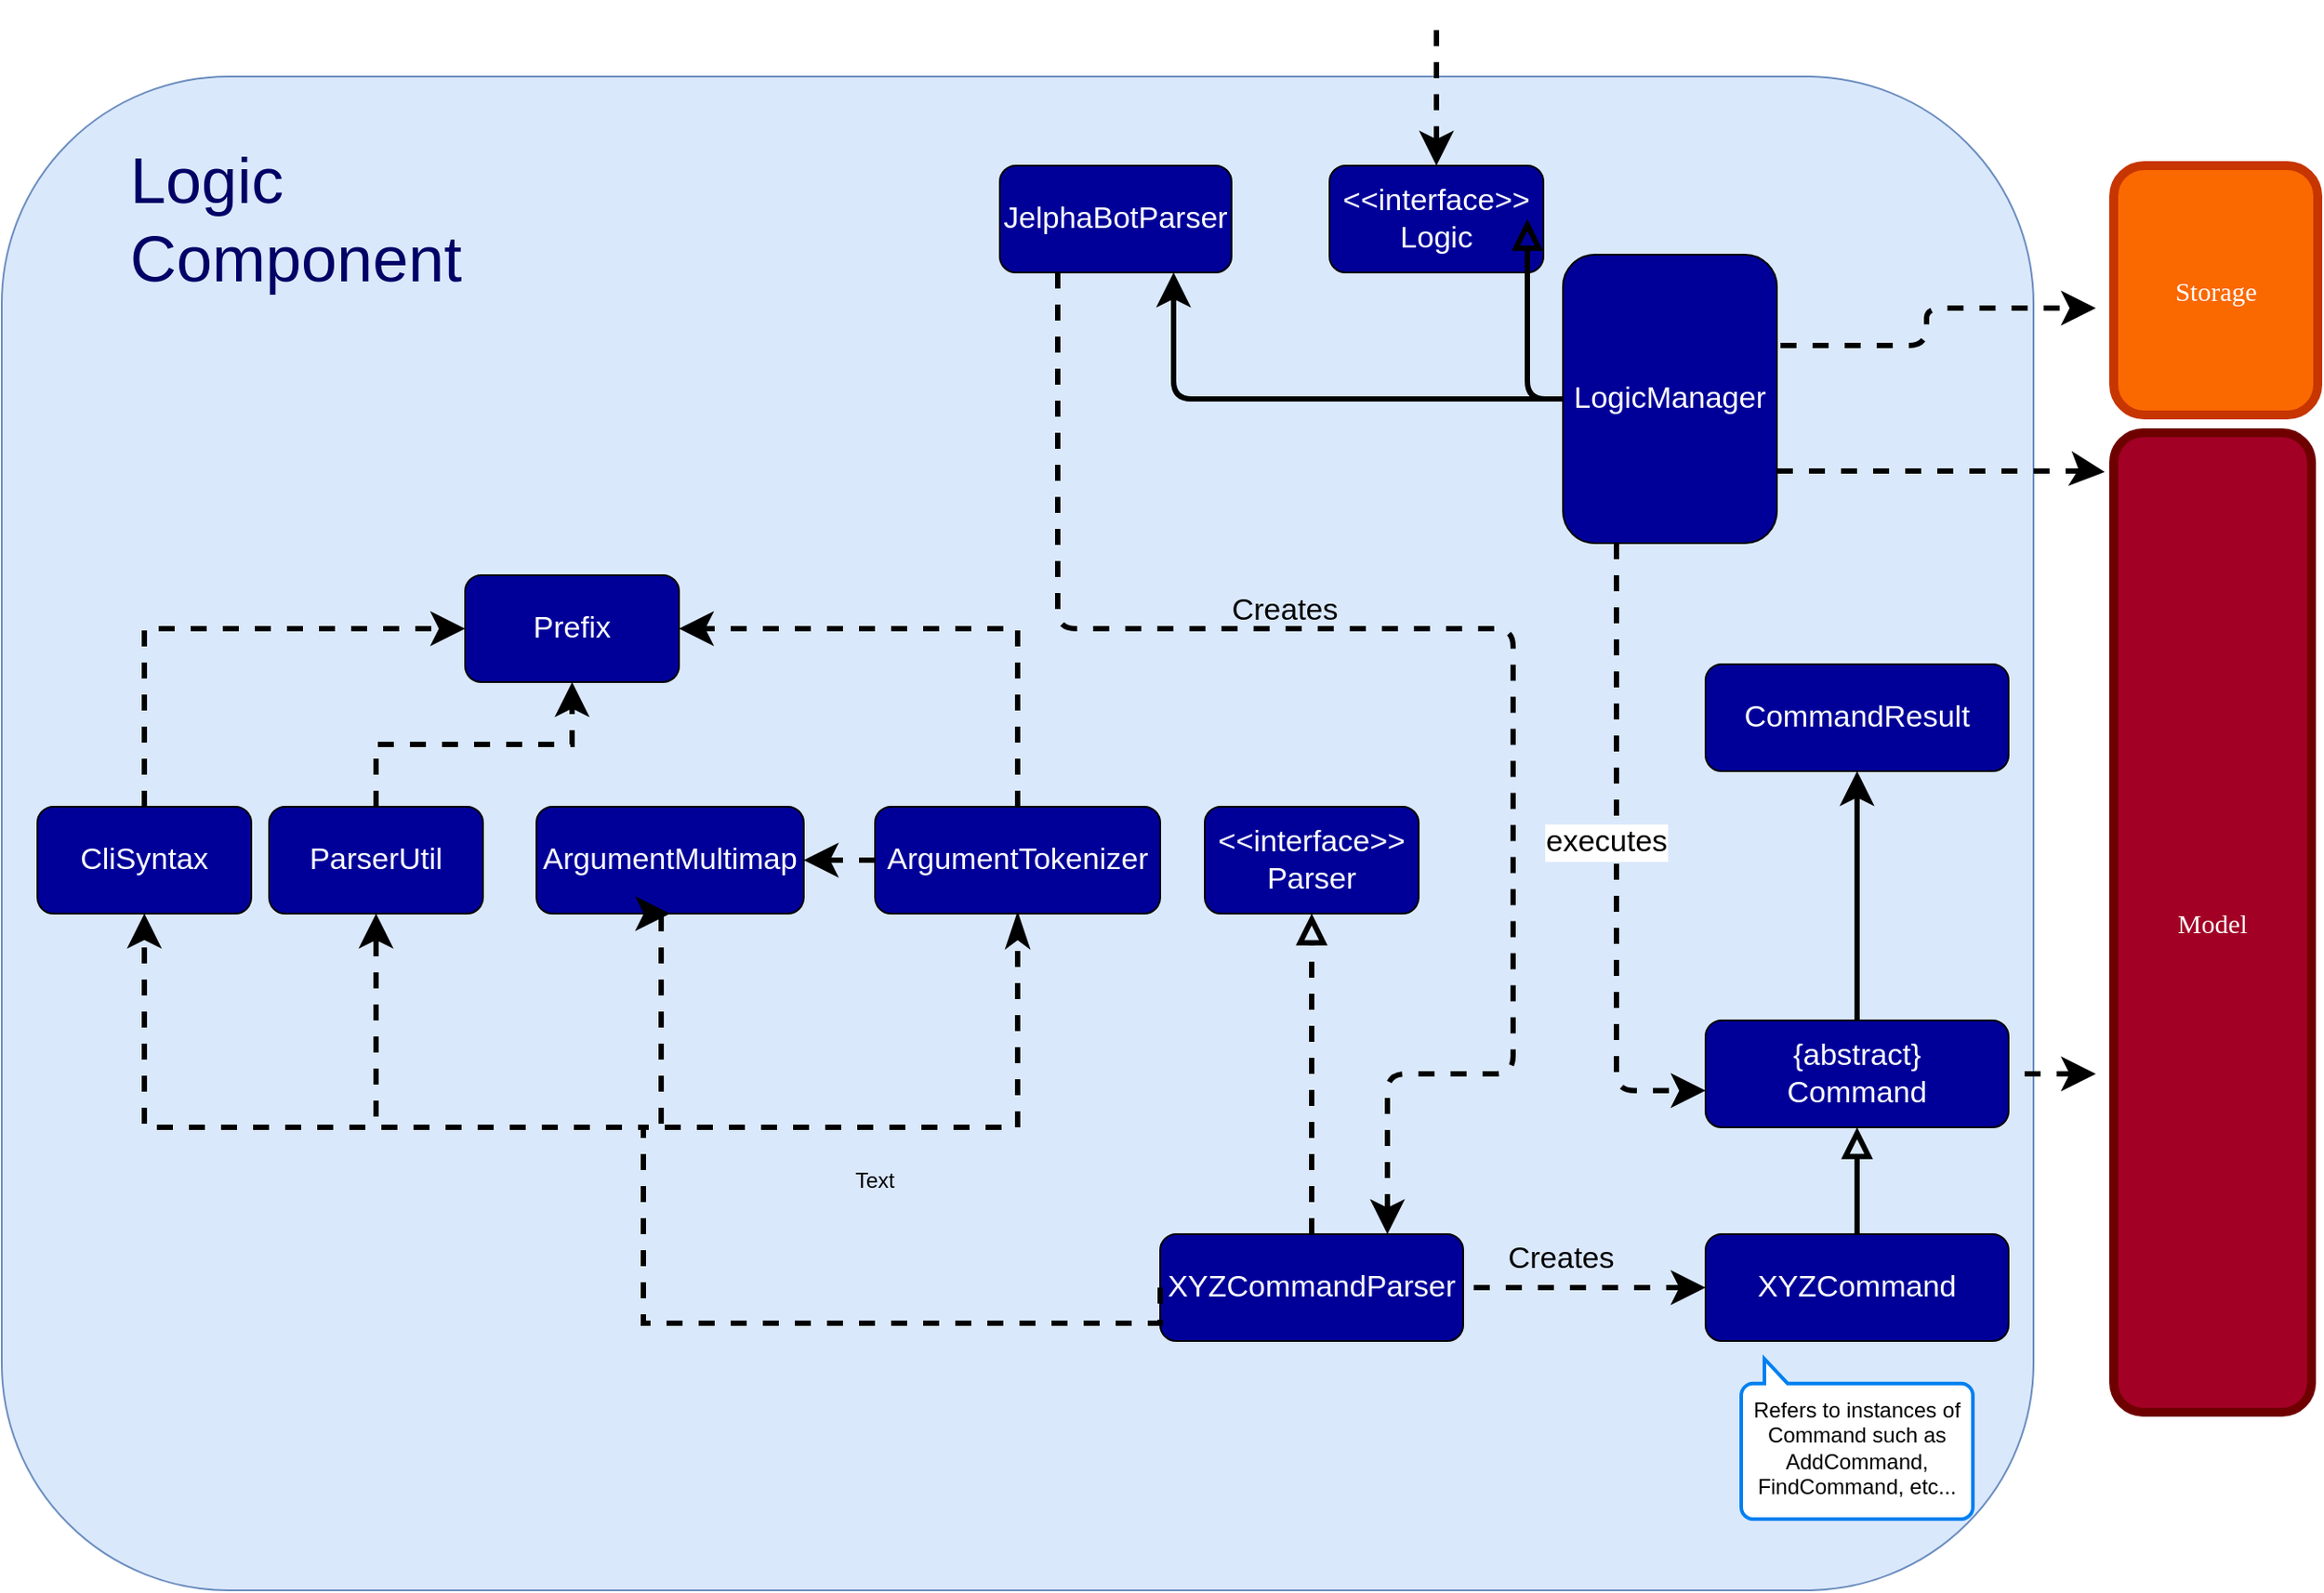 <mxfile version="12.9.6"><diagram id="WQ-3Zr3YK4imYxMIIgBZ" name="Page-1"><mxGraphModel dx="4063" dy="4397" grid="1" gridSize="10" guides="1" tooltips="1" connect="1" arrows="1" fold="1" page="1" pageScale="1" pageWidth="850" pageHeight="1100" math="0" shadow="0"><root><mxCell id="0"/><mxCell id="1" parent="0"/><mxCell id="xUd67uY9aWKsCwXfxKKN-46" value="" style="rounded=1;whiteSpace=wrap;html=1;fillColor=#dae8fc;strokeColor=#6c8ebf;" vertex="1" parent="1"><mxGeometry x="370" y="-1980" width="1140" height="850" as="geometry"/></mxCell><mxCell id="xUd67uY9aWKsCwXfxKKN-1" value="" style="edgeStyle=orthogonalEdgeStyle;rounded=1;jumpStyle=none;jumpSize=10;orthogonalLoop=1;jettySize=auto;html=1;dashed=1;startSize=10;endArrow=none;endFill=0;endSize=10;strokeWidth=3;startArrow=classic;startFill=1;" edge="1" parent="1" source="xUd67uY9aWKsCwXfxKKN-2"><mxGeometry relative="1" as="geometry"><mxPoint x="1175" y="-2010" as="targetPoint"/></mxGeometry></mxCell><mxCell id="xUd67uY9aWKsCwXfxKKN-2" value="&lt;div style=&quot;font-size: 17px&quot;&gt;&lt;font style=&quot;font-size: 17px&quot; face=&quot;Helvetica&quot;&gt;&lt;span style=&quot;background-color: rgb(0 , 0 , 153)&quot;&gt;&lt;font style=&quot;font-size: 17px&quot; color=&quot;#FFFFFF&quot;&gt;&amp;lt;&amp;lt;interface&amp;gt;&amp;gt;&lt;/font&gt;&lt;/span&gt;&lt;/font&gt;&lt;/div&gt;&lt;div style=&quot;font-size: 17px&quot;&gt;&lt;font style=&quot;font-size: 17px&quot; face=&quot;Helvetica&quot;&gt;&lt;span style=&quot;background-color: rgb(0 , 0 , 153)&quot;&gt;&lt;font style=&quot;font-size: 17px&quot; color=&quot;#FFFFFF&quot;&gt;Logic&lt;/font&gt;&lt;/span&gt;&lt;/font&gt;&lt;/div&gt;" style="rounded=1;whiteSpace=wrap;html=1;fillColor=#000099;" vertex="1" parent="1"><mxGeometry x="1115" y="-1930" width="120" height="60" as="geometry"/></mxCell><mxCell id="xUd67uY9aWKsCwXfxKKN-3" value="&lt;div style=&quot;font-size: 17px&quot;&gt;&lt;font style=&quot;font-size: 17px&quot; face=&quot;Helvetica&quot;&gt;&lt;span style=&quot;background-color: rgb(0 , 0 , 153)&quot;&gt;&lt;font color=&quot;#FFFFFF&quot;&gt;CommandResult&lt;/font&gt;&lt;br&gt;&lt;/span&gt;&lt;/font&gt;&lt;/div&gt;" style="rounded=1;whiteSpace=wrap;html=1;fillColor=#000099;" vertex="1" parent="1"><mxGeometry x="1326" y="-1650" width="170" height="60" as="geometry"/></mxCell><mxCell id="xUd67uY9aWKsCwXfxKKN-4" value="&lt;div style=&quot;font-size: 17px&quot;&gt;&lt;font style=&quot;font-size: 17px&quot; face=&quot;Helvetica&quot;&gt;&lt;span style=&quot;background-color: rgb(0 , 0 , 153)&quot;&gt;&lt;font style=&quot;font-size: 17px&quot; color=&quot;#FFFFFF&quot;&gt;ArgumentMultimap&lt;/font&gt;&lt;/span&gt;&lt;/font&gt;&lt;/div&gt;" style="rounded=1;whiteSpace=wrap;html=1;fillColor=#000099;" vertex="1" parent="1"><mxGeometry x="670" y="-1570" width="150" height="60" as="geometry"/></mxCell><mxCell id="xUd67uY9aWKsCwXfxKKN-5" value="" style="edgeStyle=orthogonalEdgeStyle;rounded=0;jumpStyle=none;orthogonalLoop=1;jettySize=auto;html=1;dashed=1;entryX=0.5;entryY=1;entryDx=0;entryDy=0;endArrow=block;endFill=0;endSize=10;startSize=10;jumpSize=10;strokeWidth=3;" edge="1" parent="1" source="xUd67uY9aWKsCwXfxKKN-6" target="xUd67uY9aWKsCwXfxKKN-29"><mxGeometry relative="1" as="geometry"><mxPoint x="1040" y="-1310" as="targetPoint"/></mxGeometry></mxCell><mxCell id="xUd67uY9aWKsCwXfxKKN-6" value="&lt;div style=&quot;font-size: 17px&quot;&gt;&lt;font style=&quot;font-size: 17px&quot; face=&quot;Helvetica&quot;&gt;&lt;span style=&quot;background-color: rgb(0 , 0 , 153)&quot;&gt;&lt;font style=&quot;font-size: 17px&quot; color=&quot;#FFFFFF&quot;&gt;XYZCommandParser&lt;/font&gt;&lt;/span&gt;&lt;/font&gt;&lt;/div&gt;" style="rounded=1;whiteSpace=wrap;html=1;fillColor=#000099;shadow=0;" vertex="1" parent="1"><mxGeometry x="1020" y="-1330" width="170" height="60" as="geometry"/></mxCell><mxCell id="xUd67uY9aWKsCwXfxKKN-7" value="" style="edgeStyle=orthogonalEdgeStyle;rounded=1;jumpStyle=none;jumpSize=10;orthogonalLoop=1;jettySize=auto;html=1;startSize=10;endArrow=block;endFill=0;endSize=10;strokeWidth=3;" edge="1" parent="1" source="xUd67uY9aWKsCwXfxKKN-9" target="xUd67uY9aWKsCwXfxKKN-12"><mxGeometry relative="1" as="geometry"/></mxCell><mxCell id="xUd67uY9aWKsCwXfxKKN-8" value="" style="edgeStyle=orthogonalEdgeStyle;rounded=1;jumpStyle=none;jumpSize=10;orthogonalLoop=1;jettySize=auto;html=1;dashed=1;startArrow=classic;startFill=1;startSize=10;endArrow=none;endFill=0;endSize=10;strokeWidth=3;" edge="1" parent="1" source="xUd67uY9aWKsCwXfxKKN-9" target="xUd67uY9aWKsCwXfxKKN-6"><mxGeometry relative="1" as="geometry"/></mxCell><mxCell id="xUd67uY9aWKsCwXfxKKN-9" value="&lt;div style=&quot;font-size: 17px&quot;&gt;&lt;font style=&quot;font-size: 17px&quot; face=&quot;Helvetica&quot;&gt;&lt;span style=&quot;background-color: rgb(0 , 0 , 153)&quot;&gt;&lt;font style=&quot;font-size: 17px&quot; color=&quot;#FFFFFF&quot;&gt;XYZCommand&lt;/font&gt;&lt;/span&gt;&lt;/font&gt;&lt;/div&gt;" style="rounded=1;whiteSpace=wrap;html=1;fillColor=#000099;shadow=0;container=1;" vertex="1" parent="1"><mxGeometry x="1326" y="-1330" width="170" height="60" as="geometry"><mxRectangle x="1110" y="-1120" width="140" height="20" as="alternateBounds"/></mxGeometry></mxCell><mxCell id="xUd67uY9aWKsCwXfxKKN-10" value="" style="edgeStyle=orthogonalEdgeStyle;rounded=1;jumpStyle=none;jumpSize=10;orthogonalLoop=1;jettySize=auto;html=1;startSize=10;endArrow=classic;endFill=1;endSize=10;strokeWidth=3;" edge="1" parent="1" source="xUd67uY9aWKsCwXfxKKN-12" target="xUd67uY9aWKsCwXfxKKN-3"><mxGeometry relative="1" as="geometry"/></mxCell><mxCell id="xUd67uY9aWKsCwXfxKKN-11" value="" style="edgeStyle=orthogonalEdgeStyle;rounded=1;jumpStyle=none;jumpSize=10;orthogonalLoop=1;jettySize=auto;html=1;dashed=1;startSize=10;endArrow=classic;endFill=1;endSize=10;strokeWidth=3;" edge="1" parent="1"><mxGeometry relative="1" as="geometry"><mxPoint x="1361" y="-1420" as="sourcePoint"/><mxPoint x="1545" y="-1420" as="targetPoint"/><Array as="points"><mxPoint x="1485" y="-1420"/><mxPoint x="1485" y="-1420"/></Array></mxGeometry></mxCell><mxCell id="xUd67uY9aWKsCwXfxKKN-12" value="&lt;div style=&quot;font-size: 17px&quot;&gt;&lt;font style=&quot;font-size: 17px&quot; face=&quot;Helvetica&quot;&gt;&lt;span style=&quot;background-color: rgb(0 , 0 , 153)&quot;&gt;&lt;font color=&quot;#FFFFFF&quot;&gt;{abstract}&lt;/font&gt;&lt;/span&gt;&lt;/font&gt;&lt;/div&gt;&lt;div style=&quot;font-size: 17px&quot;&gt;&lt;font style=&quot;font-size: 17px&quot; face=&quot;Helvetica&quot;&gt;&lt;span style=&quot;background-color: rgb(0 , 0 , 153)&quot;&gt;&lt;font color=&quot;#FFFFFF&quot;&gt;Command&lt;/font&gt;&lt;br&gt;&lt;/span&gt;&lt;/font&gt;&lt;/div&gt;" style="rounded=1;whiteSpace=wrap;html=1;fillColor=#000099;shadow=0;" vertex="1" parent="1"><mxGeometry x="1326" y="-1450" width="170" height="60" as="geometry"/></mxCell><mxCell id="xUd67uY9aWKsCwXfxKKN-13" style="edgeStyle=orthogonalEdgeStyle;rounded=1;jumpStyle=none;jumpSize=10;orthogonalLoop=1;jettySize=auto;html=1;exitX=0.25;exitY=1;exitDx=0;exitDy=0;dashed=1;startSize=10;endArrow=classic;endFill=1;endSize=10;strokeWidth=3;entryX=0.75;entryY=0;entryDx=0;entryDy=0;" edge="1" parent="1" source="xUd67uY9aWKsCwXfxKKN-14" target="xUd67uY9aWKsCwXfxKKN-6"><mxGeometry relative="1" as="geometry"><mxPoint x="1218" y="-1310" as="targetPoint"/><Array as="points"><mxPoint x="963" y="-1670"/><mxPoint x="1218" y="-1670"/><mxPoint x="1218" y="-1420"/><mxPoint x="1148" y="-1420"/></Array></mxGeometry></mxCell><mxCell id="xUd67uY9aWKsCwXfxKKN-14" value="&lt;div style=&quot;font-size: 17px&quot;&gt;&lt;font style=&quot;font-size: 17px&quot; face=&quot;Helvetica&quot;&gt;&lt;span style=&quot;background-color: rgb(0 , 0 , 153)&quot;&gt;&lt;font style=&quot;font-size: 17px&quot; color=&quot;#FFFFFF&quot;&gt;JelphaBotParser&lt;/font&gt;&lt;/span&gt;&lt;/font&gt;&lt;/div&gt;" style="rounded=1;whiteSpace=wrap;html=1;fillColor=#000099;" vertex="1" parent="1"><mxGeometry x="930" y="-1930" width="130" height="60" as="geometry"/></mxCell><mxCell id="xUd67uY9aWKsCwXfxKKN-15" value="" style="edgeStyle=orthogonalEdgeStyle;rounded=1;jumpStyle=none;jumpSize=10;orthogonalLoop=1;jettySize=auto;html=1;startSize=10;endArrow=block;endFill=0;endSize=10;strokeWidth=3;" edge="1" parent="1" source="xUd67uY9aWKsCwXfxKKN-20" target="xUd67uY9aWKsCwXfxKKN-2"><mxGeometry relative="1" as="geometry"/></mxCell><mxCell id="xUd67uY9aWKsCwXfxKKN-16" value="" style="edgeStyle=orthogonalEdgeStyle;rounded=1;jumpStyle=none;jumpSize=10;orthogonalLoop=1;jettySize=auto;html=1;startSize=10;endArrow=classic;endFill=1;endSize=10;strokeWidth=3;entryX=0.75;entryY=1;entryDx=0;entryDy=0;" edge="1" parent="1" source="xUd67uY9aWKsCwXfxKKN-20" target="xUd67uY9aWKsCwXfxKKN-14"><mxGeometry relative="1" as="geometry"/></mxCell><mxCell id="xUd67uY9aWKsCwXfxKKN-17" value="" style="edgeStyle=orthogonalEdgeStyle;rounded=1;jumpStyle=none;jumpSize=10;orthogonalLoop=1;jettySize=auto;html=1;dashed=1;startSize=10;endArrow=classic;endFill=1;endSize=10;strokeWidth=3;exitX=1;exitY=0.75;exitDx=0;exitDy=0;" edge="1" parent="1" source="xUd67uY9aWKsCwXfxKKN-20"><mxGeometry relative="1" as="geometry"><mxPoint x="1100" y="-1749" as="sourcePoint"/><mxPoint x="1550" y="-1758" as="targetPoint"/><Array as="points"><mxPoint x="1545" y="-1758"/></Array></mxGeometry></mxCell><mxCell id="xUd67uY9aWKsCwXfxKKN-18" style="edgeStyle=orthogonalEdgeStyle;rounded=1;jumpStyle=none;jumpSize=10;orthogonalLoop=1;jettySize=auto;html=1;exitX=1.017;exitY=0.315;exitDx=0;exitDy=0;dashed=1;startSize=10;endArrow=classic;endFill=1;endSize=10;strokeWidth=3;exitPerimeter=0;" edge="1" parent="1" source="xUd67uY9aWKsCwXfxKKN-20"><mxGeometry relative="1" as="geometry"><mxPoint x="1545" y="-1850" as="targetPoint"/><mxPoint x="1100" y="-1789.5" as="sourcePoint"/><Array as="points"><mxPoint x="1450" y="-1829"/><mxPoint x="1450" y="-1850"/></Array></mxGeometry></mxCell><mxCell id="xUd67uY9aWKsCwXfxKKN-19" value="&lt;div style=&quot;font-size: 17px&quot;&gt;executes&lt;/div&gt;" style="edgeStyle=orthogonalEdgeStyle;rounded=1;jumpStyle=none;jumpSize=10;orthogonalLoop=1;jettySize=auto;html=1;exitX=0.25;exitY=1;exitDx=0;exitDy=0;dashed=1;startSize=10;endArrow=classic;endFill=1;endSize=10;strokeWidth=3;entryX=0;entryY=0.657;entryDx=0;entryDy=0;entryPerimeter=0;" edge="1" parent="1" source="xUd67uY9aWKsCwXfxKKN-20" target="xUd67uY9aWKsCwXfxKKN-12"><mxGeometry x="-0.06" y="-6" relative="1" as="geometry"><mxPoint x="1300" y="-1380" as="targetPoint"/><Array as="points"><mxPoint x="1276" y="-1411"/></Array><mxPoint as="offset"/></mxGeometry></mxCell><mxCell id="xUd67uY9aWKsCwXfxKKN-20" value="&lt;div style=&quot;font-size: 17px&quot;&gt;&lt;font style=&quot;font-size: 17px&quot; face=&quot;Helvetica&quot;&gt;&lt;span style=&quot;background-color: rgb(0 , 0 , 153)&quot;&gt;&lt;font style=&quot;font-size: 17px&quot; color=&quot;#FFFFFF&quot;&gt;LogicManager&lt;/font&gt;&lt;/span&gt;&lt;/font&gt;&lt;/div&gt;" style="rounded=1;whiteSpace=wrap;html=1;fillColor=#000099;" vertex="1" parent="1"><mxGeometry x="1246" y="-1880" width="120" height="162" as="geometry"/></mxCell><mxCell id="xUd67uY9aWKsCwXfxKKN-21" style="edgeStyle=orthogonalEdgeStyle;rounded=0;jumpStyle=none;orthogonalLoop=1;jettySize=auto;html=1;exitX=0;exitY=0.5;exitDx=0;exitDy=0;entryX=1;entryY=0.5;entryDx=0;entryDy=0;dashed=1;endSize=10;startSize=10;strokeWidth=3;" edge="1" parent="1" source="xUd67uY9aWKsCwXfxKKN-23" target="xUd67uY9aWKsCwXfxKKN-4"><mxGeometry relative="1" as="geometry"/></mxCell><mxCell id="xUd67uY9aWKsCwXfxKKN-22" style="edgeStyle=orthogonalEdgeStyle;rounded=0;jumpStyle=none;orthogonalLoop=1;jettySize=auto;html=1;exitX=0.5;exitY=0;exitDx=0;exitDy=0;entryX=1;entryY=0.5;entryDx=0;entryDy=0;dashed=1;strokeWidth=3;endSize=10;startSize=10;" edge="1" parent="1" source="xUd67uY9aWKsCwXfxKKN-23" target="xUd67uY9aWKsCwXfxKKN-26"><mxGeometry relative="1" as="geometry"><Array as="points"><mxPoint x="940" y="-1670"/></Array></mxGeometry></mxCell><mxCell id="xUd67uY9aWKsCwXfxKKN-23" value="&lt;div style=&quot;font-size: 17px&quot;&gt;&lt;font style=&quot;font-size: 17px&quot; face=&quot;Helvetica&quot;&gt;&lt;span style=&quot;background-color: rgb(0 , 0 , 153)&quot;&gt;&lt;font color=&quot;#FFFFFF&quot;&gt;ArgumentTokenizer&lt;/font&gt;&lt;br&gt;&lt;/span&gt;&lt;/font&gt;&lt;/div&gt;" style="rounded=1;whiteSpace=wrap;html=1;fillColor=#000099;" vertex="1" parent="1"><mxGeometry x="860" y="-1570" width="160" height="60" as="geometry"/></mxCell><mxCell id="xUd67uY9aWKsCwXfxKKN-24" value="" style="edgeStyle=orthogonalEdgeStyle;rounded=0;jumpStyle=none;orthogonalLoop=1;jettySize=auto;html=1;dashed=1;endSize=10;startSize=10;strokeWidth=3;" edge="1" parent="1" source="xUd67uY9aWKsCwXfxKKN-25" target="xUd67uY9aWKsCwXfxKKN-26"><mxGeometry relative="1" as="geometry"/></mxCell><mxCell id="xUd67uY9aWKsCwXfxKKN-25" value="&lt;div style=&quot;font-size: 17px&quot;&gt;&lt;font style=&quot;font-size: 17px&quot; face=&quot;Helvetica&quot; color=&quot;#FFFFFF&quot;&gt;&lt;span style=&quot;background-color: rgb(0 , 0 , 153)&quot;&gt;ParserUtil&lt;br&gt;&lt;/span&gt;&lt;/font&gt;&lt;/div&gt;" style="rounded=1;whiteSpace=wrap;html=1;fillColor=#000099;" vertex="1" parent="1"><mxGeometry x="520" y="-1570" width="120" height="60" as="geometry"/></mxCell><mxCell id="xUd67uY9aWKsCwXfxKKN-26" value="&lt;div style=&quot;font-size: 17px&quot;&gt;&lt;font style=&quot;font-size: 17px&quot; face=&quot;Helvetica&quot;&gt;&lt;span style=&quot;background-color: rgb(0 , 0 , 153)&quot;&gt;&lt;font color=&quot;#FFFFFF&quot;&gt;Prefix&lt;/font&gt;&lt;br&gt;&lt;/span&gt;&lt;/font&gt;&lt;/div&gt;" style="rounded=1;whiteSpace=wrap;html=1;fillColor=#000099;" vertex="1" parent="1"><mxGeometry x="630" y="-1700" width="120" height="60" as="geometry"/></mxCell><mxCell id="xUd67uY9aWKsCwXfxKKN-27" style="edgeStyle=orthogonalEdgeStyle;rounded=0;jumpStyle=none;orthogonalLoop=1;jettySize=auto;html=1;exitX=0.5;exitY=0;exitDx=0;exitDy=0;entryX=0;entryY=0.5;entryDx=0;entryDy=0;dashed=1;endSize=10;startSize=10;strokeWidth=3;" edge="1" parent="1" source="xUd67uY9aWKsCwXfxKKN-28" target="xUd67uY9aWKsCwXfxKKN-26"><mxGeometry relative="1" as="geometry"/></mxCell><mxCell id="xUd67uY9aWKsCwXfxKKN-28" value="&lt;div style=&quot;font-size: 17px&quot;&gt;&lt;font style=&quot;font-size: 17px&quot; face=&quot;Helvetica&quot;&gt;&lt;span style=&quot;background-color: rgb(0 , 0 , 153)&quot;&gt;&lt;font color=&quot;#FFFFFF&quot;&gt;CliSyntax&lt;/font&gt;&lt;br&gt;&lt;/span&gt;&lt;/font&gt;&lt;/div&gt;" style="rounded=1;whiteSpace=wrap;html=1;fillColor=#000099;" vertex="1" parent="1"><mxGeometry x="390" y="-1570" width="120" height="60" as="geometry"/></mxCell><mxCell id="xUd67uY9aWKsCwXfxKKN-29" value="&lt;div style=&quot;font-size: 17px&quot;&gt;&lt;font style=&quot;font-size: 17px&quot; face=&quot;Helvetica&quot;&gt;&lt;span style=&quot;background-color: rgb(0 , 0 , 153)&quot;&gt;&lt;font style=&quot;font-size: 17px&quot; color=&quot;#FFFFFF&quot;&gt;&amp;lt;&amp;lt;interface&amp;gt;&amp;gt;&lt;/font&gt;&lt;/span&gt;&lt;/font&gt;&lt;/div&gt;&lt;div style=&quot;font-size: 17px&quot;&gt;&lt;font style=&quot;font-size: 17px&quot; face=&quot;Helvetica&quot;&gt;&lt;span style=&quot;background-color: rgb(0 , 0 , 153)&quot;&gt;&lt;font color=&quot;#FFFFFF&quot;&gt;Parser&lt;/font&gt;&lt;br&gt;&lt;/span&gt;&lt;/font&gt;&lt;/div&gt;" style="rounded=1;whiteSpace=wrap;html=1;fillColor=#000099;" vertex="1" parent="1"><mxGeometry x="1045" y="-1570" width="120" height="60" as="geometry"/></mxCell><mxCell id="xUd67uY9aWKsCwXfxKKN-30" value="" style="group" vertex="1" connectable="0" parent="1"><mxGeometry x="480" y="-1390" width="500" height="110" as="geometry"/></mxCell><mxCell id="xUd67uY9aWKsCwXfxKKN-31" style="edgeStyle=orthogonalEdgeStyle;rounded=0;jumpStyle=none;jumpSize=10;orthogonalLoop=1;jettySize=auto;html=1;exitX=0;exitY=0.5;exitDx=0;exitDy=0;entryX=0.5;entryY=1;entryDx=0;entryDy=0;dashed=1;startSize=10;endArrow=classic;endFill=1;endSize=10;strokeWidth=3;" edge="1" parent="xUd67uY9aWKsCwXfxKKN-30" source="xUd67uY9aWKsCwXfxKKN-6" target="xUd67uY9aWKsCwXfxKKN-25"><mxGeometry relative="1" as="geometry"><Array as="points"><mxPoint x="250" y="110"/><mxPoint x="250"/><mxPoint x="100"/></Array></mxGeometry></mxCell><mxCell id="xUd67uY9aWKsCwXfxKKN-32" style="edgeStyle=orthogonalEdgeStyle;rounded=0;jumpStyle=none;jumpSize=10;orthogonalLoop=1;jettySize=auto;html=1;exitX=0;exitY=0.5;exitDx=0;exitDy=0;entryX=0.5;entryY=1;entryDx=0;entryDy=0;dashed=1;startSize=10;endArrow=classic;endFill=1;endSize=10;strokeWidth=3;" edge="1" parent="xUd67uY9aWKsCwXfxKKN-30" source="xUd67uY9aWKsCwXfxKKN-6" target="xUd67uY9aWKsCwXfxKKN-4"><mxGeometry relative="1" as="geometry"><Array as="points"><mxPoint x="250" y="110"/><mxPoint x="250"/><mxPoint x="260"/><mxPoint x="260" y="-120"/></Array></mxGeometry></mxCell><mxCell id="xUd67uY9aWKsCwXfxKKN-33" style="edgeStyle=orthogonalEdgeStyle;rounded=0;jumpStyle=none;jumpSize=10;orthogonalLoop=1;jettySize=auto;html=1;exitX=0;exitY=0.5;exitDx=0;exitDy=0;entryX=0.5;entryY=1;entryDx=0;entryDy=0;dashed=1;startSize=10;endArrow=classicThin;endFill=1;endSize=10;strokeWidth=3;" edge="1" parent="xUd67uY9aWKsCwXfxKKN-30" source="xUd67uY9aWKsCwXfxKKN-6" target="xUd67uY9aWKsCwXfxKKN-23"><mxGeometry relative="1" as="geometry"><Array as="points"><mxPoint x="250" y="110"/><mxPoint x="250"/><mxPoint x="460"/></Array></mxGeometry></mxCell><mxCell id="xUd67uY9aWKsCwXfxKKN-34" style="edgeStyle=orthogonalEdgeStyle;rounded=0;jumpStyle=none;jumpSize=10;orthogonalLoop=1;jettySize=auto;html=1;exitX=0;exitY=0.5;exitDx=0;exitDy=0;entryX=0.5;entryY=1;entryDx=0;entryDy=0;dashed=1;startSize=10;endArrow=classic;endFill=1;endSize=10;strokeWidth=3;" edge="1" parent="xUd67uY9aWKsCwXfxKKN-30" source="xUd67uY9aWKsCwXfxKKN-6" target="xUd67uY9aWKsCwXfxKKN-28"><mxGeometry relative="1" as="geometry"><Array as="points"><mxPoint x="250" y="110"/><mxPoint x="250"/><mxPoint x="-30"/></Array></mxGeometry></mxCell><mxCell id="xUd67uY9aWKsCwXfxKKN-35" value="&lt;font style=&quot;font-size: 15px&quot; face=&quot;Verdana&quot;&gt;Model&lt;/font&gt;" style="rounded=1;whiteSpace=wrap;html=1;strokeWidth=5;fillColor=#a20025;strokeColor=#6F0000;fontColor=#ffffff;" vertex="1" parent="1"><mxGeometry x="1555" y="-1780" width="111" height="550" as="geometry"/></mxCell><mxCell id="xUd67uY9aWKsCwXfxKKN-36" value="&lt;font style=&quot;font-size: 15px&quot; face=&quot;Verdana&quot;&gt;Storage&lt;/font&gt;" style="rounded=1;whiteSpace=wrap;html=1;strokeWidth=5;fillColor=#fa6800;strokeColor=#C73500;fontColor=#ffffff;" vertex="1" parent="1"><mxGeometry x="1555" y="-1930" width="114.5" height="140" as="geometry"/></mxCell><mxCell id="xUd67uY9aWKsCwXfxKKN-37" value="" style="shape=image;html=1;verticalAlign=top;verticalLabelPosition=bottom;labelBackgroundColor=#ffffff;imageAspect=0;aspect=fixed;image=https://cdn4.iconfinder.com/data/icons/ionicons/512/icon-arrow-down-b-128.png;rounded=1;shadow=0;fillColor=#000099;" vertex="1" parent="1"><mxGeometry x="1246" y="-1538" width="28" height="28" as="geometry"/></mxCell><mxCell id="xUd67uY9aWKsCwXfxKKN-38" value="&lt;font style=&quot;font-size: 17px&quot;&gt;Creates&lt;/font&gt;" style="text;html=1;strokeColor=none;fillColor=none;align=center;verticalAlign=middle;whiteSpace=wrap;rounded=0;shadow=0;" vertex="1" parent="1"><mxGeometry x="1190" y="-1330" width="110" height="27.5" as="geometry"/></mxCell><mxCell id="xUd67uY9aWKsCwXfxKKN-39" value="" style="shape=image;html=1;verticalAlign=top;verticalLabelPosition=bottom;labelBackgroundColor=#ffffff;imageAspect=0;aspect=fixed;image=https://cdn4.iconfinder.com/data/icons/ionicons/512/icon-arrow-right-b-128.png;rounded=1;shadow=0;fillColor=#000099;" vertex="1" parent="xUd67uY9aWKsCwXfxKKN-38"><mxGeometry x="84" y="5.75" width="20" height="20" as="geometry"/></mxCell><mxCell id="xUd67uY9aWKsCwXfxKKN-40" value="" style="html=1;verticalLabelPosition=bottom;align=center;labelBackgroundColor=#ffffff;verticalAlign=top;strokeWidth=2;strokeColor=#0080F0;shadow=0;dashed=0;shape=mxgraph.ios7.icons.message;rotation=-180;" vertex="1" parent="1"><mxGeometry x="1346" y="-1260" width="130" height="90" as="geometry"/></mxCell><mxCell id="xUd67uY9aWKsCwXfxKKN-41" value="Refers to instances of Command such as AddCommand, FindCommand, etc..." style="text;html=1;strokeColor=none;fillColor=none;align=center;verticalAlign=middle;whiteSpace=wrap;rounded=0;" vertex="1" parent="1"><mxGeometry x="1336" y="-1250" width="150" height="80" as="geometry"/></mxCell><mxCell id="xUd67uY9aWKsCwXfxKKN-42" value="" style="shape=image;html=1;verticalAlign=top;verticalLabelPosition=bottom;labelBackgroundColor=#ffffff;imageAspect=0;aspect=fixed;image=https://cdn4.iconfinder.com/data/icons/ionicons/512/icon-arrow-right-b-128.png;rounded=1;shadow=0;fillColor=#000099;" vertex="1" parent="1"><mxGeometry x="1118" y="-1690" width="20" height="20" as="geometry"/></mxCell><mxCell id="xUd67uY9aWKsCwXfxKKN-43" value="&lt;font style=&quot;font-size: 17px&quot;&gt;Creates&lt;/font&gt;" style="text;html=1;strokeColor=none;fillColor=none;align=center;verticalAlign=middle;whiteSpace=wrap;rounded=0;shadow=0;" vertex="1" parent="1"><mxGeometry x="1070" y="-1690" width="40" height="20" as="geometry"/></mxCell><mxCell id="xUd67uY9aWKsCwXfxKKN-47" value="Text" style="text;html=1;strokeColor=none;fillColor=none;align=center;verticalAlign=middle;whiteSpace=wrap;rounded=0;" vertex="1" parent="1"><mxGeometry x="840" y="-1370" width="40" height="20" as="geometry"/></mxCell><mxCell id="xUd67uY9aWKsCwXfxKKN-48" value="&lt;font&gt;Logic Component&lt;br&gt;&lt;/font&gt;" style="text;html=1;strokeColor=none;fillColor=none;align=left;verticalAlign=middle;whiteSpace=wrap;rounded=0;fontSize=36;fontColor=#000066;" vertex="1" parent="1"><mxGeometry x="440" y="-1920" width="40" height="40" as="geometry"/></mxCell></root></mxGraphModel></diagram></mxfile>